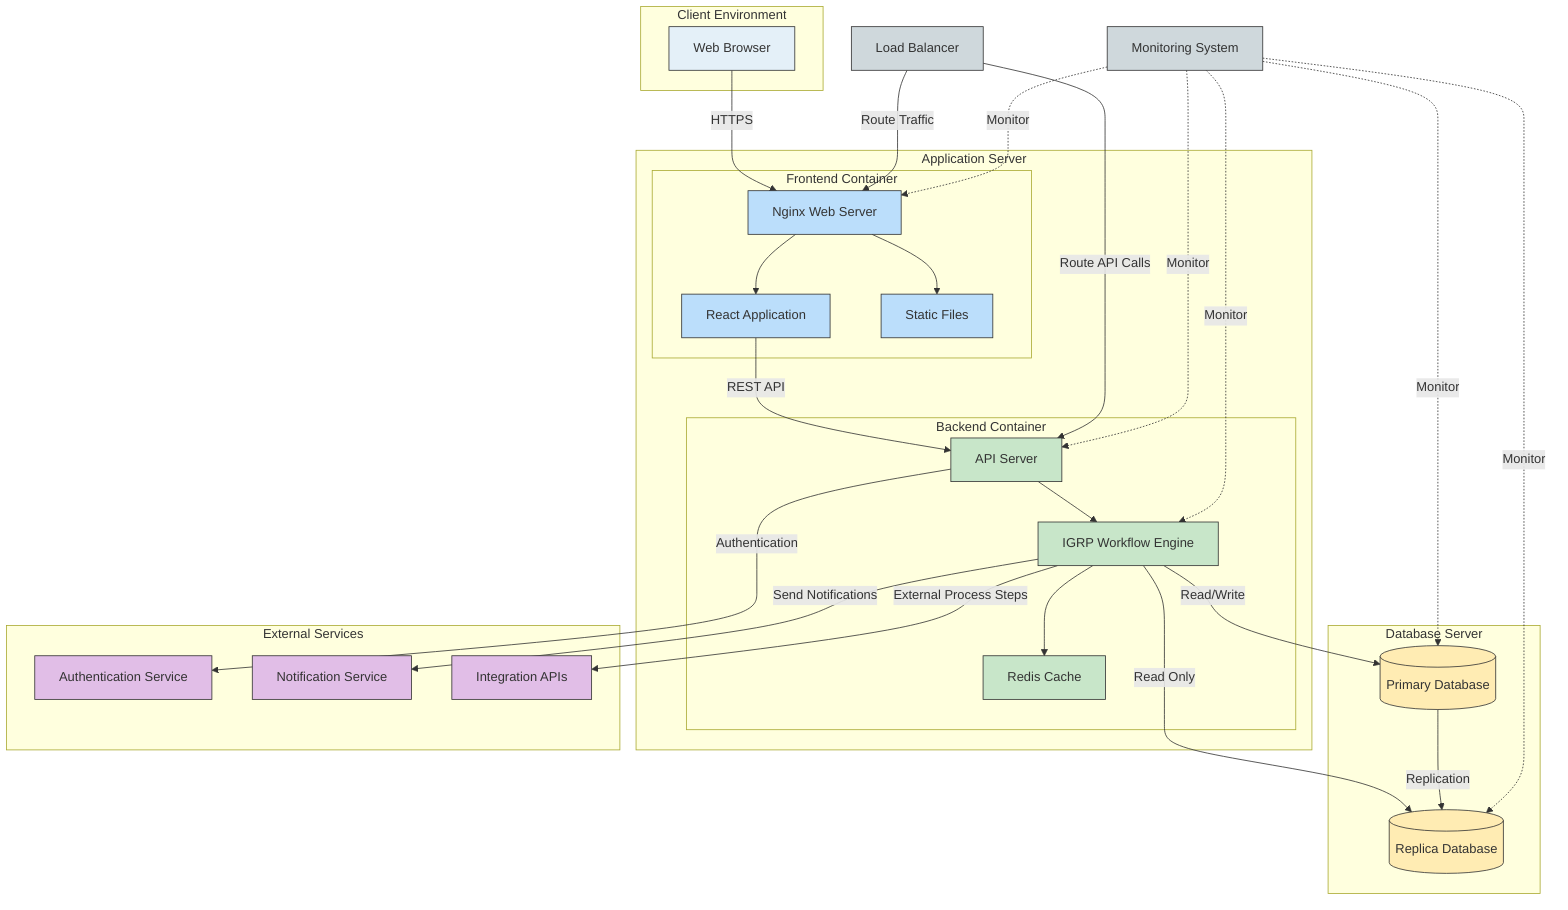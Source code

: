 graph TB
    subgraph "Client Environment"
        Browser[Web Browser]
    end
    
    subgraph "Application Server"
        subgraph "Frontend Container"
            ReactApp[React Application]
            StaticFiles[Static Files]
            WebServer[Nginx Web Server]
        end
        
        subgraph "Backend Container"
            APIServer[API Server]
            WorkflowEngine[IGRP Workflow Engine]
            Cache[Redis Cache]
        end
    end
    
    subgraph "Database Server"
        PrimaryDB[(Primary Database)]
        ReplicaDB[(Replica Database)]
    end
    
    subgraph "External Services"
        Auth[Authentication Service]
        Notification[Notification Service]
        Integration[Integration APIs]
    end
    
    %% Connections
    Browser -->|HTTPS| WebServer
    WebServer --> ReactApp
    WebServer --> StaticFiles
    
    ReactApp -->|REST API| APIServer
    APIServer --> WorkflowEngine
    WorkflowEngine --> Cache
    
    WorkflowEngine -->|Read/Write| PrimaryDB
    WorkflowEngine -->|Read Only| ReplicaDB
    PrimaryDB -->|Replication| ReplicaDB
    
    APIServer -->|Authentication| Auth
    WorkflowEngine -->|Send Notifications| Notification
    WorkflowEngine -->|External Process Steps| Integration
    
    %% Load Balancer
    LoadBalancer[Load Balancer]
    LoadBalancer -->|Route Traffic| WebServer
    LoadBalancer -->|Route API Calls| APIServer
    
    %% Monitoring
    Monitoring[Monitoring System]
    Monitoring -.->|Monitor| WebServer
    Monitoring -.->|Monitor| APIServer
    Monitoring -.->|Monitor| WorkflowEngine
    Monitoring -.->|Monitor| PrimaryDB
    Monitoring -.->|Monitor| ReplicaDB
    
    %% Styling
    classDef client fill:#e4f0f8,stroke:#333,stroke-width:1px
    classDef frontend fill:#bbdefb,stroke:#333,stroke-width:1px
    classDef backend fill:#c8e6c9,stroke:#333,stroke-width:1px
    classDef database fill:#ffecb3,stroke:#333,stroke-width:1px
    classDef external fill:#e1bee7,stroke:#333,stroke-width:1px
    classDef infrastructure fill:#cfd8dc,stroke:#333,stroke-width:1px
    
    class Browser client
    class ReactApp,StaticFiles,WebServer frontend
    class APIServer,WorkflowEngine,Cache backend
    class PrimaryDB,ReplicaDB database
    class Auth,Notification,Integration external
    class LoadBalancer,Monitoring infrastructure